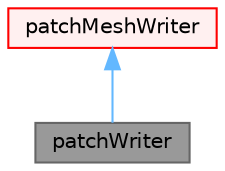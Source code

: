 digraph "patchWriter"
{
 // LATEX_PDF_SIZE
  bgcolor="transparent";
  edge [fontname=Helvetica,fontsize=10,labelfontname=Helvetica,labelfontsize=10];
  node [fontname=Helvetica,fontsize=10,shape=box,height=0.2,width=0.4];
  Node1 [id="Node000001",label="patchWriter",height=0.2,width=0.4,color="gray40", fillcolor="grey60", style="filled", fontcolor="black",tooltip="Write OpenFOAM patches and patch fields in VTP or legacy vtk format."];
  Node2 -> Node1 [id="edge1_Node000001_Node000002",dir="back",color="steelblue1",style="solid",tooltip=" "];
  Node2 [id="Node000002",label="patchMeshWriter",height=0.2,width=0.4,color="red", fillcolor="#FFF0F0", style="filled",URL="$classFoam_1_1vtk_1_1patchMeshWriter.html",tooltip="Write OpenFOAM patches and patch fields in VTP or legacy vtk format."];
}

